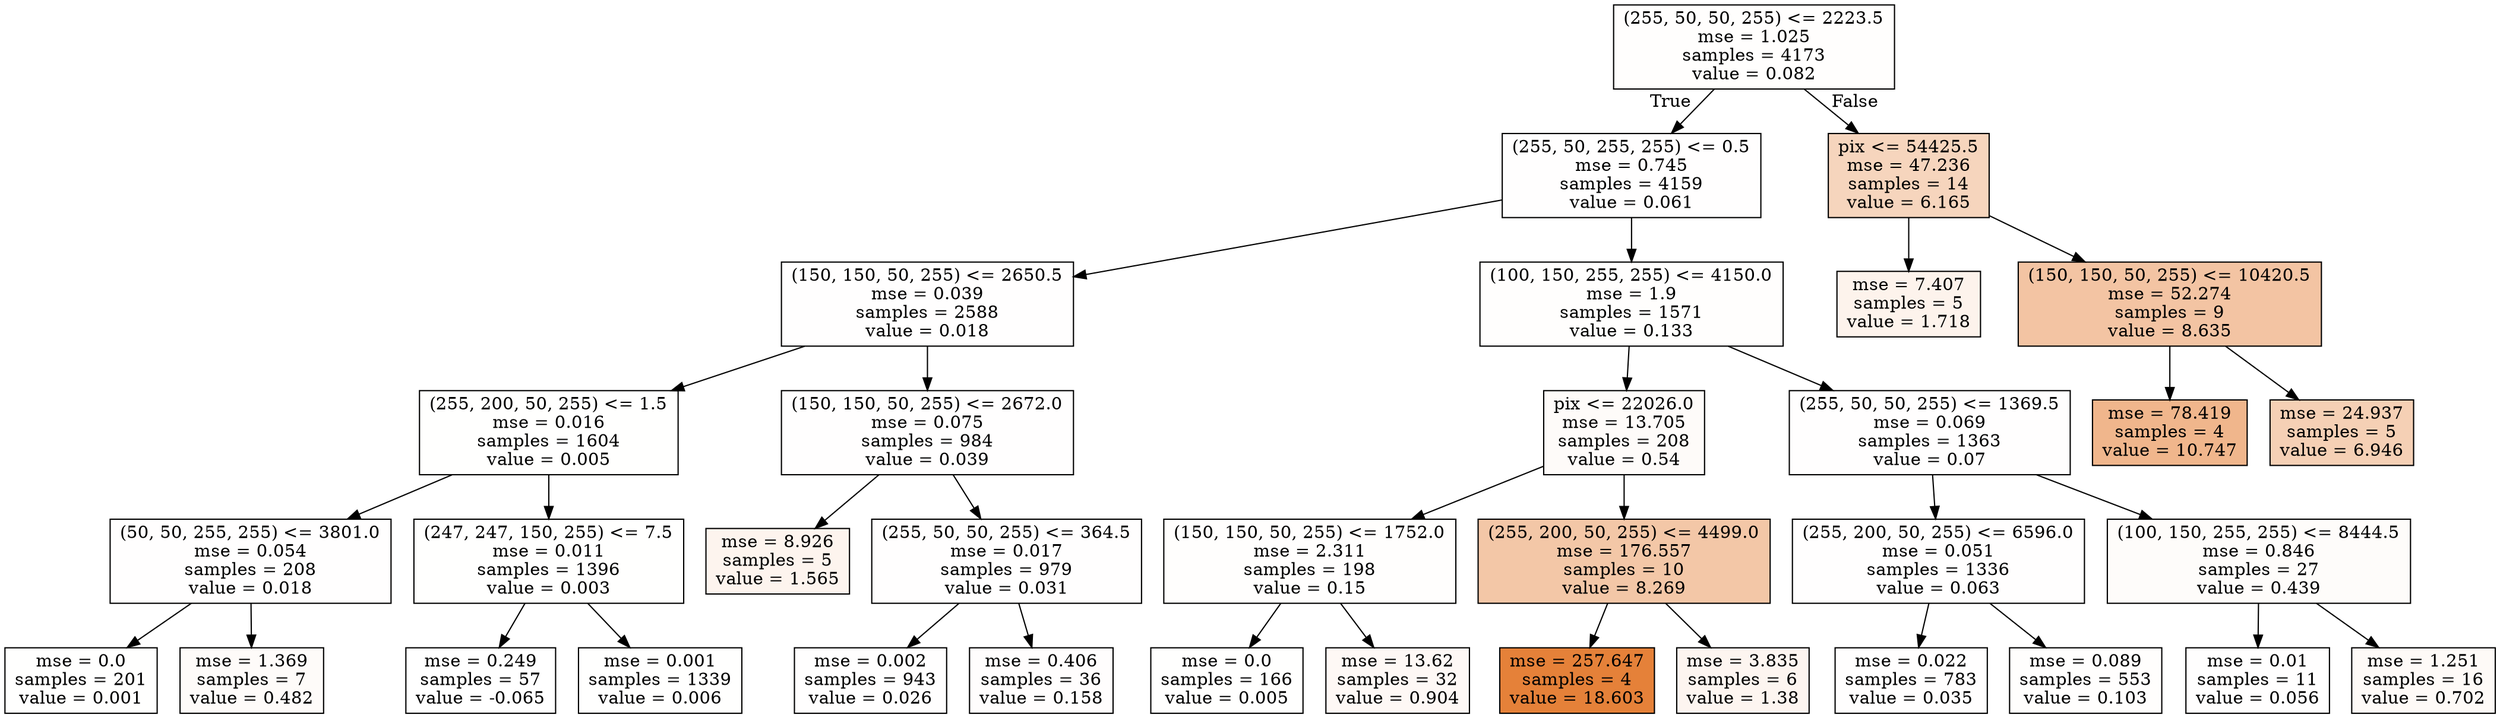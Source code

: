 digraph Tree {
node [shape=box, style="filled", color="black"] ;
0 [label="(255, 50, 50, 255) <= 2223.5\nmse = 1.025\nsamples = 4173\nvalue = 0.082", fillcolor="#fffefd"] ;
1 [label="(255, 50, 255, 255) <= 0.5\nmse = 0.745\nsamples = 4159\nvalue = 0.061", fillcolor="#fffefe"] ;
0 -> 1 [labeldistance=2.5, labelangle=45, headlabel="True"] ;
2 [label="(150, 150, 50, 255) <= 2650.5\nmse = 0.039\nsamples = 2588\nvalue = 0.018", fillcolor="#fffefe"] ;
1 -> 2 ;
3 [label="(255, 200, 50, 255) <= 1.5\nmse = 0.016\nsamples = 1604\nvalue = 0.005", fillcolor="#fffffe"] ;
2 -> 3 ;
4 [label="(50, 50, 255, 255) <= 3801.0\nmse = 0.054\nsamples = 208\nvalue = 0.018", fillcolor="#fffefe"] ;
3 -> 4 ;
5 [label="mse = 0.0\nsamples = 201\nvalue = 0.001", fillcolor="#fffffe"] ;
4 -> 5 ;
6 [label="mse = 1.369\nsamples = 7\nvalue = 0.482", fillcolor="#fefbf9"] ;
4 -> 6 ;
7 [label="(247, 247, 150, 255) <= 7.5\nmse = 0.011\nsamples = 1396\nvalue = 0.003", fillcolor="#fffffe"] ;
3 -> 7 ;
8 [label="mse = 0.249\nsamples = 57\nvalue = -0.065", fillcolor="#ffffff"] ;
7 -> 8 ;
9 [label="mse = 0.001\nsamples = 1339\nvalue = 0.006", fillcolor="#fffffe"] ;
7 -> 9 ;
10 [label="(150, 150, 50, 255) <= 2672.0\nmse = 0.075\nsamples = 984\nvalue = 0.039", fillcolor="#fffefe"] ;
2 -> 10 ;
11 [label="mse = 8.926\nsamples = 5\nvalue = 1.565", fillcolor="#fdf4ee"] ;
10 -> 11 ;
12 [label="(255, 50, 50, 255) <= 364.5\nmse = 0.017\nsamples = 979\nvalue = 0.031", fillcolor="#fffefe"] ;
10 -> 12 ;
13 [label="mse = 0.002\nsamples = 943\nvalue = 0.026", fillcolor="#fffefe"] ;
12 -> 13 ;
14 [label="mse = 0.406\nsamples = 36\nvalue = 0.158", fillcolor="#fffdfd"] ;
12 -> 14 ;
15 [label="(100, 150, 255, 255) <= 4150.0\nmse = 1.9\nsamples = 1571\nvalue = 0.133", fillcolor="#fffefd"] ;
1 -> 15 ;
16 [label="pix <= 22026.0\nmse = 13.705\nsamples = 208\nvalue = 0.54", fillcolor="#fefbf9"] ;
15 -> 16 ;
17 [label="(150, 150, 50, 255) <= 1752.0\nmse = 2.311\nsamples = 198\nvalue = 0.15", fillcolor="#fffefd"] ;
16 -> 17 ;
18 [label="mse = 0.0\nsamples = 166\nvalue = 0.005", fillcolor="#fffffe"] ;
17 -> 18 ;
19 [label="mse = 13.62\nsamples = 32\nvalue = 0.904", fillcolor="#fef8f5"] ;
17 -> 19 ;
20 [label="(255, 200, 50, 255) <= 4499.0\nmse = 176.557\nsamples = 10\nvalue = 8.269", fillcolor="#f3c7a7"] ;
16 -> 20 ;
21 [label="mse = 257.647\nsamples = 4\nvalue = 18.603", fillcolor="#e58139"] ;
20 -> 21 ;
22 [label="mse = 3.835\nsamples = 6\nvalue = 1.38", fillcolor="#fdf5f0"] ;
20 -> 22 ;
23 [label="(255, 50, 50, 255) <= 1369.5\nmse = 0.069\nsamples = 1363\nvalue = 0.07", fillcolor="#fffefe"] ;
15 -> 23 ;
24 [label="(255, 200, 50, 255) <= 6596.0\nmse = 0.051\nsamples = 1336\nvalue = 0.063", fillcolor="#fffefe"] ;
23 -> 24 ;
25 [label="mse = 0.022\nsamples = 783\nvalue = 0.035", fillcolor="#fffefe"] ;
24 -> 25 ;
26 [label="mse = 0.089\nsamples = 553\nvalue = 0.103", fillcolor="#fffefd"] ;
24 -> 26 ;
27 [label="(100, 150, 255, 255) <= 8444.5\nmse = 0.846\nsamples = 27\nvalue = 0.439", fillcolor="#fefcfa"] ;
23 -> 27 ;
28 [label="mse = 0.01\nsamples = 11\nvalue = 0.056", fillcolor="#fffefe"] ;
27 -> 28 ;
29 [label="mse = 1.251\nsamples = 16\nvalue = 0.702", fillcolor="#fefaf7"] ;
27 -> 29 ;
30 [label="pix <= 54425.5\nmse = 47.236\nsamples = 14\nvalue = 6.165", fillcolor="#f6d5bd"] ;
0 -> 30 [labeldistance=2.5, labelangle=-45, headlabel="False"] ;
31 [label="mse = 7.407\nsamples = 5\nvalue = 1.718", fillcolor="#fdf3ec"] ;
30 -> 31 ;
32 [label="(150, 150, 50, 255) <= 10420.5\nmse = 52.274\nsamples = 9\nvalue = 8.635", fillcolor="#f3c4a3"] ;
30 -> 32 ;
33 [label="mse = 78.419\nsamples = 4\nvalue = 10.747", fillcolor="#f0b68c"] ;
32 -> 33 ;
34 [label="mse = 24.937\nsamples = 5\nvalue = 6.946", fillcolor="#f5d0b5"] ;
32 -> 34 ;
}